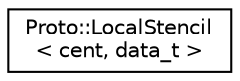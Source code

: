 digraph "Graphical Class Hierarchy"
{
  edge [fontname="Helvetica",fontsize="10",labelfontname="Helvetica",labelfontsize="10"];
  node [fontname="Helvetica",fontsize="10",shape=record];
  rankdir="LR";
  Node0 [label="Proto::LocalStencil\l\< cent, data_t \>",height=0.2,width=0.4,color="black", fillcolor="white", style="filled",URL="$classProto_1_1LocalStencil.html",tooltip="replacement for Chombo&#39;s vofstencil and facestencil "];
}
